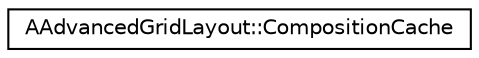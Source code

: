 digraph "Graphical Class Hierarchy"
{
 // LATEX_PDF_SIZE
  edge [fontname="Helvetica",fontsize="10",labelfontname="Helvetica",labelfontsize="10"];
  node [fontname="Helvetica",fontsize="10",shape=record];
  rankdir="LR";
  Node0 [label="AAdvancedGridLayout::CompositionCache",height=0.2,width=0.4,color="black", fillcolor="white", style="filled",URL="$structAAdvancedGridLayout_1_1CompositionCache.html",tooltip=" "];
}
